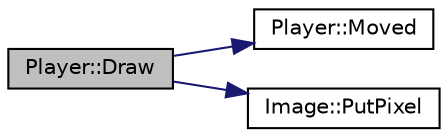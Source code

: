 digraph "Player::Draw"
{
 // LATEX_PDF_SIZE
  edge [fontname="Helvetica",fontsize="10",labelfontname="Helvetica",labelfontsize="10"];
  node [fontname="Helvetica",fontsize="10",shape=record];
  rankdir="LR";
  Node1 [label="Player::Draw",height=0.2,width=0.4,color="black", fillcolor="grey75", style="filled", fontcolor="black",tooltip="If player moved, move the player tile, save old coords."];
  Node1 -> Node2 [color="midnightblue",fontsize="10",style="solid",fontname="Helvetica"];
  Node2 [label="Player::Moved",height=0.2,width=0.4,color="black", fillcolor="white", style="filled",URL="$structPlayer.html#a743da3dcbc81ed11bfcb81943aae175b",tooltip=" "];
  Node1 -> Node3 [color="midnightblue",fontsize="10",style="solid",fontname="Helvetica"];
  Node3 [label="Image::PutPixel",height=0.2,width=0.4,color="black", fillcolor="white", style="filled",URL="$structImage.html#ad728f53861c64498690a311abe1667c4",tooltip=" "];
}
